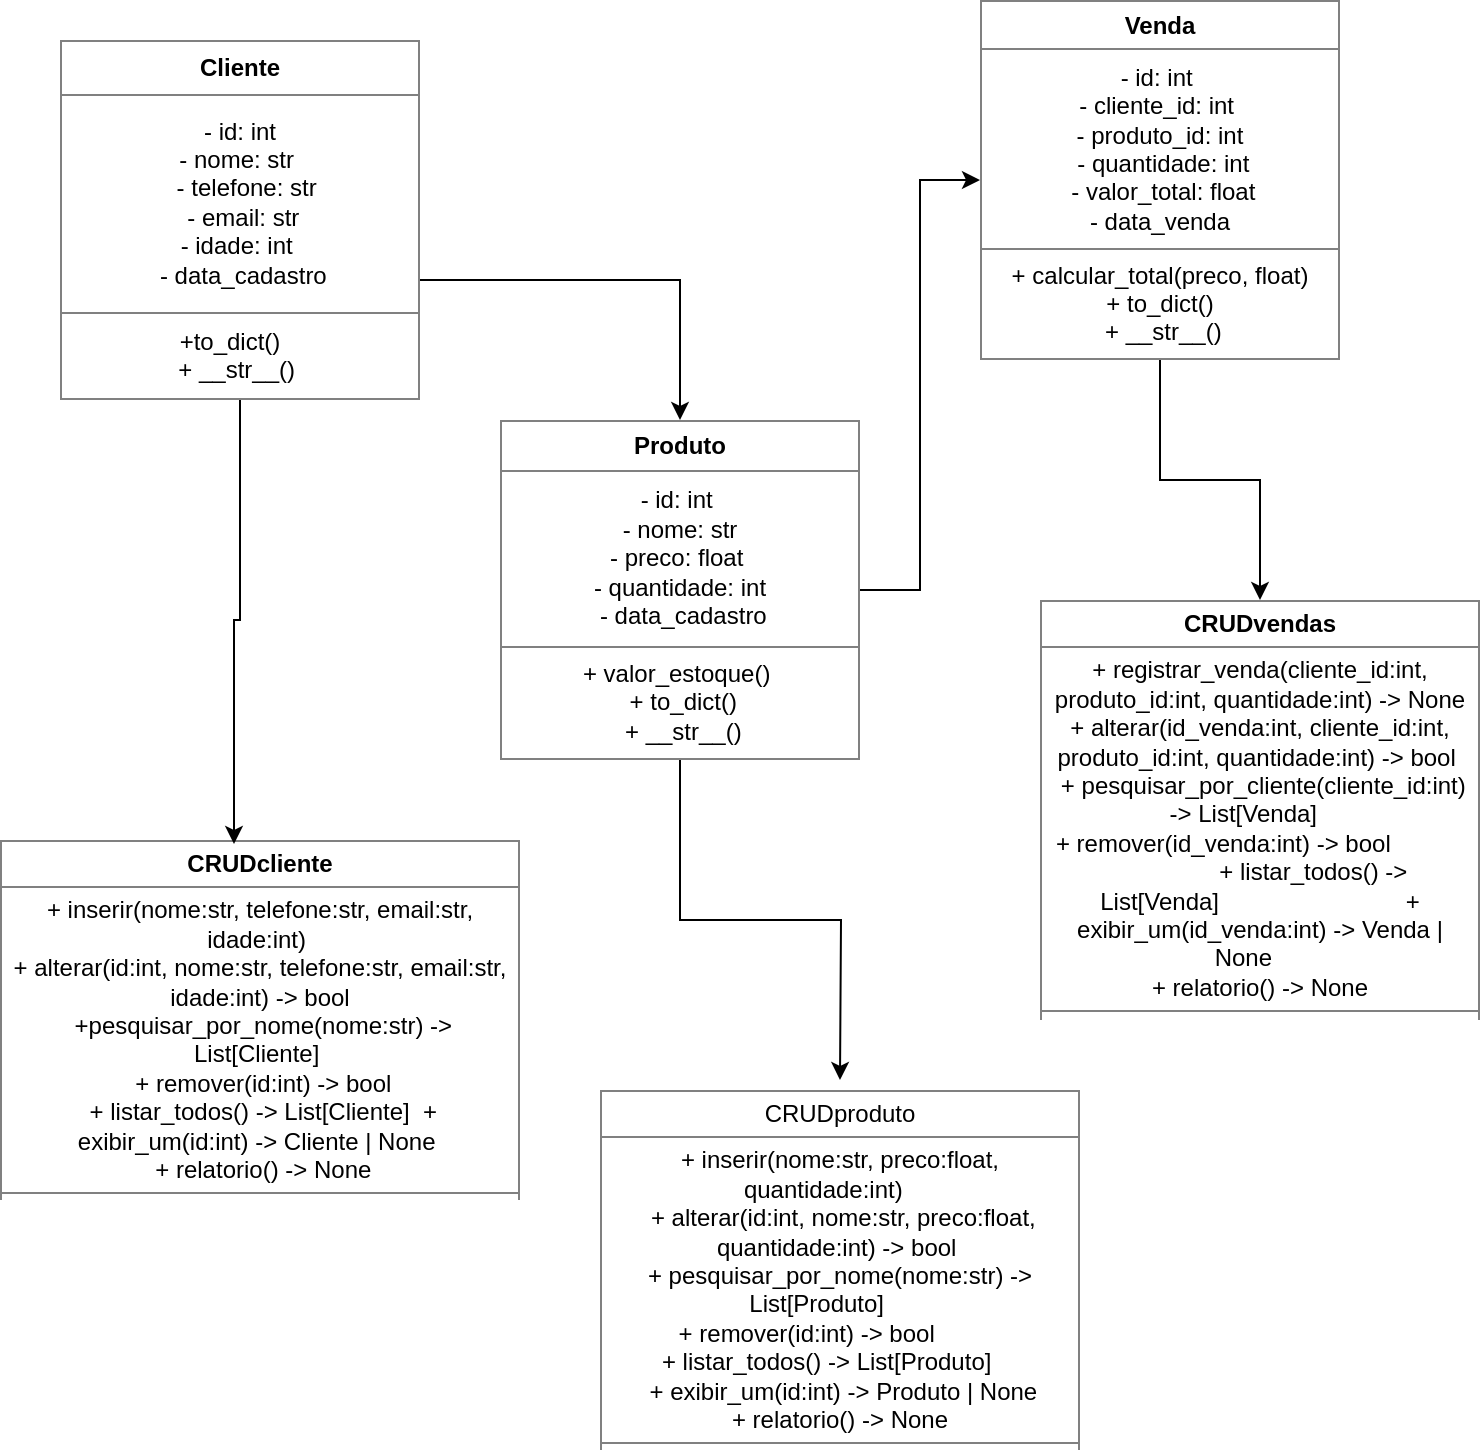 <mxfile version="28.2.1">
  <diagram name="Página-1" id="N1HLeGoHMth2gh8DnR0Y">
    <mxGraphModel dx="1426" dy="789" grid="1" gridSize="10" guides="1" tooltips="1" connect="1" arrows="1" fold="1" page="1" pageScale="1" pageWidth="827" pageHeight="1169" math="0" shadow="0">
      <root>
        <mxCell id="0" />
        <mxCell id="1" parent="0" />
        <mxCell id="8c_fUaNgSsVdZdP02EMw-16" style="edgeStyle=orthogonalEdgeStyle;rounded=0;orthogonalLoop=1;jettySize=auto;html=1;entryX=0.5;entryY=0;entryDx=0;entryDy=0;" edge="1" parent="1" source="8c_fUaNgSsVdZdP02EMw-1" target="8c_fUaNgSsVdZdP02EMw-2">
          <mxGeometry relative="1" as="geometry">
            <Array as="points">
              <mxPoint x="380" y="180" />
            </Array>
          </mxGeometry>
        </mxCell>
        <mxCell id="8c_fUaNgSsVdZdP02EMw-1" value="&lt;table border=&quot;1&quot; width=&quot;100%&quot; height=&quot;100%&quot; cellpadding=&quot;4&quot; style=&quot;width:100%;height:100%;border-collapse:collapse;&quot;&gt;&lt;tbody&gt;&lt;tr&gt;&lt;th align=&quot;center&quot;&gt;Cliente&lt;/th&gt;&lt;/tr&gt;&lt;tr&gt;&lt;td align=&quot;center&quot;&gt;- id: int &lt;br&gt;- nome: str&amp;nbsp;&lt;br&gt;&amp;nbsp; - telefone: str&lt;br&gt;&amp;nbsp; - email: str&amp;nbsp; &lt;br&gt;-&amp;nbsp;idade: int&amp;nbsp;&lt;br&gt;&amp;nbsp;- data_cadastro&lt;/td&gt;&lt;/tr&gt;&lt;tr&gt;&lt;td align=&quot;center&quot;&gt;+to_dict()&amp;nbsp; &amp;nbsp;&lt;br&gt;+ __str__()&amp;nbsp;&lt;/td&gt;&lt;/tr&gt;&lt;/tbody&gt;&lt;/table&gt;" style="text;html=1;whiteSpace=wrap;strokeColor=none;fillColor=none;overflow=fill;" vertex="1" parent="1">
          <mxGeometry x="70" y="60" width="180" height="180" as="geometry" />
        </mxCell>
        <mxCell id="8c_fUaNgSsVdZdP02EMw-18" style="edgeStyle=orthogonalEdgeStyle;rounded=0;orthogonalLoop=1;jettySize=auto;html=1;entryX=0;entryY=0.5;entryDx=0;entryDy=0;" edge="1" parent="1" source="8c_fUaNgSsVdZdP02EMw-2" target="8c_fUaNgSsVdZdP02EMw-3">
          <mxGeometry relative="1" as="geometry" />
        </mxCell>
        <mxCell id="8c_fUaNgSsVdZdP02EMw-2" value="&lt;table border=&quot;1&quot; width=&quot;100%&quot; height=&quot;100%&quot; cellpadding=&quot;4&quot; style=&quot;width:100%;height:100%;border-collapse:collapse;&quot;&gt;&lt;tbody&gt;&lt;tr&gt;&lt;th align=&quot;center&quot;&gt;Produto&lt;/th&gt;&lt;/tr&gt;&lt;tr&gt;&lt;td align=&quot;center&quot;&gt;- id: int&amp;nbsp;&lt;br&gt;&amp;nbsp;- nome: str&amp;nbsp; &lt;br&gt;- preco: float&amp;nbsp; &lt;br&gt;&amp;nbsp;- quantidade: int&amp;nbsp; &lt;br&gt;&amp;nbsp;- data_cadastro&lt;/td&gt;&lt;/tr&gt;&lt;tr&gt;&lt;td align=&quot;center&quot;&gt;+ valor_estoque()&amp;nbsp; &lt;br&gt;&amp;nbsp; + to_dict()&amp;nbsp;&lt;br&gt;&amp;nbsp;+ __str__()&lt;/td&gt;&lt;/tr&gt;&lt;/tbody&gt;&lt;/table&gt;" style="text;html=1;whiteSpace=wrap;strokeColor=none;fillColor=none;overflow=fill;" vertex="1" parent="1">
          <mxGeometry x="290" y="250" width="180" height="170" as="geometry" />
        </mxCell>
        <mxCell id="8c_fUaNgSsVdZdP02EMw-13" style="edgeStyle=orthogonalEdgeStyle;rounded=0;orthogonalLoop=1;jettySize=auto;html=1;entryX=0.5;entryY=0;entryDx=0;entryDy=0;" edge="1" parent="1" source="8c_fUaNgSsVdZdP02EMw-3" target="8c_fUaNgSsVdZdP02EMw-9">
          <mxGeometry relative="1" as="geometry" />
        </mxCell>
        <mxCell id="8c_fUaNgSsVdZdP02EMw-3" value="&lt;table border=&quot;1&quot; width=&quot;100%&quot; height=&quot;100%&quot; cellpadding=&quot;4&quot; style=&quot;width:100%;height:100%;border-collapse:collapse;&quot;&gt;&lt;tbody&gt;&lt;tr&gt;&lt;th align=&quot;center&quot;&gt;Venda&lt;/th&gt;&lt;/tr&gt;&lt;tr&gt;&lt;td align=&quot;center&quot;&gt;- id: int&amp;nbsp; &lt;br&gt;- cliente_id: int&amp;nbsp;&lt;br&gt;&amp;nbsp;- produto_id: int&amp;nbsp;&lt;br&gt;&amp;nbsp; - quantidade: int&amp;nbsp;&lt;br&gt;&amp;nbsp;- valor_total: float &lt;br&gt;- data_venda&lt;/td&gt;&lt;/tr&gt;&lt;tr&gt;&lt;td align=&quot;center&quot;&gt;+ calcular_total(preco, float)&lt;br&gt;&amp;nbsp;+ to_dict()&amp;nbsp;&lt;br&gt;&amp;nbsp;+ __str__()&lt;/td&gt;&lt;/tr&gt;&lt;/tbody&gt;&lt;/table&gt;" style="text;html=1;whiteSpace=wrap;strokeColor=none;fillColor=none;overflow=fill;" vertex="1" parent="1">
          <mxGeometry x="530" y="40" width="180" height="180" as="geometry" />
        </mxCell>
        <mxCell id="8c_fUaNgSsVdZdP02EMw-4" value="&lt;table border=&quot;1&quot; width=&quot;100%&quot; height=&quot;100%&quot; cellpadding=&quot;4&quot; style=&quot;width:100%;height:100%;border-collapse:collapse;&quot;&gt;&lt;tbody&gt;&lt;tr&gt;&lt;th align=&quot;center&quot;&gt;CRUDcliente&lt;/th&gt;&lt;/tr&gt;&lt;tr&gt;&lt;td align=&quot;center&quot;&gt;+ inserir(nome:str, telefone:str, email:str, idade:int)&amp;nbsp; &lt;br&gt;+ alterar(id:int, nome:str, telefone:str, email:str, idade:int) -&amp;gt; bool&lt;br&gt;&amp;nbsp;+pesquisar_por_nome(nome:str) -&amp;gt; List[Cliente]&amp;nbsp;&lt;br&gt;&amp;nbsp;+ remover(id:int) -&amp;gt; bool&lt;br&gt;&amp;nbsp;+ listar_todos() -&amp;gt; List[Cliente]&amp;nbsp; + exibir_um(id:int) -&amp;gt; Cliente | None&amp;nbsp;&lt;br&gt;&amp;nbsp;+ relatorio() -&amp;gt; None&lt;/td&gt;&lt;/tr&gt;&lt;tr&gt;&lt;td align=&quot;center&quot;&gt;Section 2.1&lt;br&gt;Section 2.2&lt;br&gt;Section 2.3&lt;/td&gt;&lt;/tr&gt;&lt;/tbody&gt;&lt;/table&gt;" style="text;html=1;whiteSpace=wrap;strokeColor=none;fillColor=none;overflow=fill;" vertex="1" parent="1">
          <mxGeometry x="40" y="460" width="260" height="180" as="geometry" />
        </mxCell>
        <mxCell id="8c_fUaNgSsVdZdP02EMw-7" value="&lt;table border=&quot;1&quot; width=&quot;100%&quot; height=&quot;100%&quot; cellpadding=&quot;4&quot; style=&quot;width:100%;height:100%;border-collapse:collapse;&quot;&gt;&lt;tbody&gt;&lt;tr&gt;&lt;th align=&quot;center&quot;&gt;&lt;span style=&quot;font-weight: normal;&quot;&gt;CRUDproduto&lt;/span&gt;&lt;/th&gt;&lt;/tr&gt;&lt;tr&gt;&lt;td align=&quot;center&quot;&gt;+ inserir(nome:str, preco:float, quantidade:int)&amp;nbsp; &amp;nbsp; &amp;nbsp;&lt;br&gt;&amp;nbsp;+ alterar(id:int, nome:str, preco:float, quantidade:int) -&amp;gt; bool&amp;nbsp; &lt;br&gt;+ pesquisar_por_nome(nome:str) -&amp;gt; List[Produto]&amp;nbsp; &amp;nbsp; &amp;nbsp; &amp;nbsp; &lt;br&gt;&amp;nbsp;+ remover(id:int) -&amp;gt; bool&amp;nbsp; &amp;nbsp; &amp;nbsp; &amp;nbsp; &amp;nbsp; &amp;nbsp;&lt;br&gt;&amp;nbsp;+ listar_todos() -&amp;gt; List[Produto]&amp;nbsp; &amp;nbsp; &amp;nbsp;&lt;br&gt;&amp;nbsp;+ exibir_um(id:int) -&amp;gt; Produto | None &lt;br&gt;+ relatorio() -&amp;gt; None&lt;/td&gt;&lt;/tr&gt;&lt;tr&gt;&lt;td align=&quot;center&quot;&gt;Section 2.1&lt;br&gt;Section 2.2&lt;br&gt;Section 2.3&lt;/td&gt;&lt;/tr&gt;&lt;/tbody&gt;&lt;/table&gt;" style="text;html=1;whiteSpace=wrap;strokeColor=none;fillColor=none;overflow=fill;" vertex="1" parent="1">
          <mxGeometry x="340" y="585" width="240" height="180" as="geometry" />
        </mxCell>
        <mxCell id="8c_fUaNgSsVdZdP02EMw-9" value="&lt;table border=&quot;1&quot; width=&quot;100%&quot; height=&quot;100%&quot; cellpadding=&quot;4&quot; style=&quot;width:100%;height:100%;border-collapse:collapse;&quot;&gt;&lt;tbody&gt;&lt;tr&gt;&lt;th align=&quot;center&quot;&gt;CRUDvendas&lt;/th&gt;&lt;/tr&gt;&lt;tr&gt;&lt;td align=&quot;center&quot;&gt;+ registrar_venda(cliente_id:int, produto_id:int, quantidade:int) -&amp;gt; None &lt;br&gt;+ alterar(id_venda:int, cliente_id:int, produto_id:int, quantidade:int) -&amp;gt; bool&amp;nbsp;&lt;br&gt;&amp;nbsp;+ pesquisar_por_cliente(cliente_id:int) -&amp;gt; List[Venda]&amp;nbsp; &amp;nbsp; &amp;nbsp;&lt;br&gt;+ remover(id_venda:int) -&amp;gt; bool&amp;nbsp; &amp;nbsp; &amp;nbsp; &amp;nbsp; &amp;nbsp; &amp;nbsp; &amp;nbsp; &amp;nbsp; &amp;nbsp; &amp;nbsp; &amp;nbsp; &amp;nbsp; &amp;nbsp; &amp;nbsp; + listar_todos() -&amp;gt; List[Venda]&amp;nbsp; &amp;nbsp; &amp;nbsp; &amp;nbsp; &amp;nbsp; &amp;nbsp; &amp;nbsp; &amp;nbsp; &amp;nbsp; &amp;nbsp; &amp;nbsp; &amp;nbsp; &amp;nbsp; &amp;nbsp; + exibir_um(id_venda:int) -&amp;gt; Venda | None&amp;nbsp; &amp;nbsp; &amp;nbsp;&lt;br&gt;+ relatorio() -&amp;gt; None&lt;/td&gt;&lt;/tr&gt;&lt;tr&gt;&lt;td align=&quot;center&quot;&gt;Section 2.1&lt;br&gt;Section 2.2&lt;br&gt;Section 2.3&lt;/td&gt;&lt;/tr&gt;&lt;/tbody&gt;&lt;/table&gt;" style="text;html=1;whiteSpace=wrap;strokeColor=none;fillColor=none;overflow=fill;" vertex="1" parent="1">
          <mxGeometry x="560" y="340" width="220" height="210" as="geometry" />
        </mxCell>
        <mxCell id="8c_fUaNgSsVdZdP02EMw-11" style="edgeStyle=orthogonalEdgeStyle;rounded=0;orthogonalLoop=1;jettySize=auto;html=1;entryX=0.45;entryY=0.011;entryDx=0;entryDy=0;entryPerimeter=0;" edge="1" parent="1" source="8c_fUaNgSsVdZdP02EMw-1" target="8c_fUaNgSsVdZdP02EMw-4">
          <mxGeometry relative="1" as="geometry" />
        </mxCell>
        <mxCell id="8c_fUaNgSsVdZdP02EMw-12" style="edgeStyle=orthogonalEdgeStyle;rounded=0;orthogonalLoop=1;jettySize=auto;html=1;" edge="1" parent="1" source="8c_fUaNgSsVdZdP02EMw-2">
          <mxGeometry relative="1" as="geometry">
            <mxPoint x="460" y="580" as="targetPoint" />
          </mxGeometry>
        </mxCell>
      </root>
    </mxGraphModel>
  </diagram>
</mxfile>

